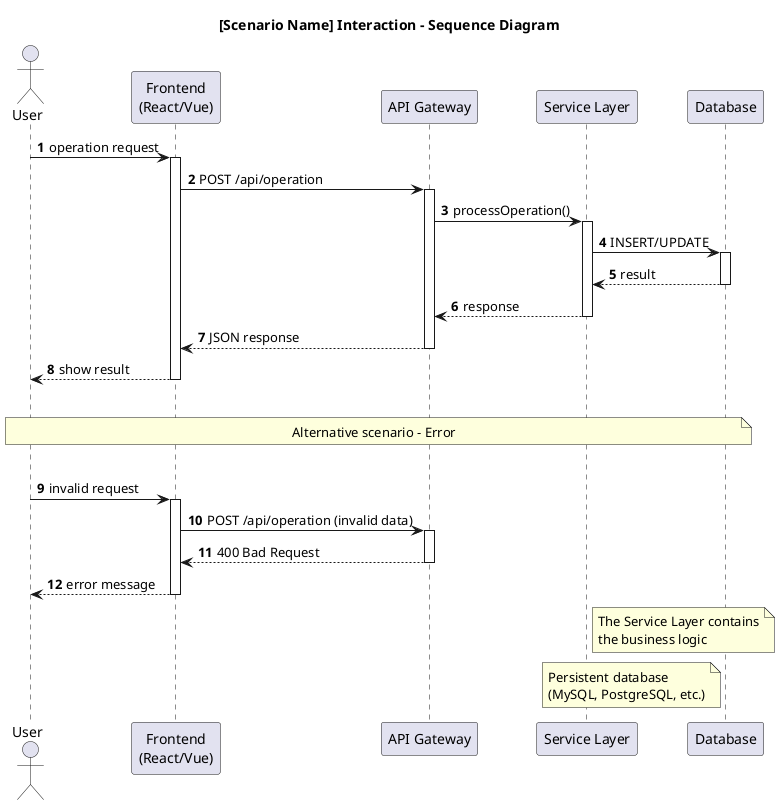 @startuml Sequence-Template
!define PARTICIPANT actor
!define OBJECT entity

title [Scenario Name] Interaction - Sequence Diagram

' Participant definition
actor User
participant "Frontend\n(React/Vue)" as FE
participant "API Gateway" as API
participant "Service Layer" as Service
participant "Database" as DB

' Automatic activation
autonumber

' Main scenario
User -> FE : operation request
activate FE

FE -> API : POST /api/operation
activate API

API -> Service : processOperation()
activate Service

Service -> DB : INSERT/UPDATE
activate DB
DB --> Service : result
deactivate DB

Service --> API : response
deactivate Service

API --> FE : JSON response
deactivate API

FE --> User : show result
deactivate FE

' Alternative scenario (error)
|||
note over User, DB : Alternative scenario - Error
|||

User -> FE : invalid request
activate FE

FE -> API : POST /api/operation (invalid data)
activate API

API --> FE : 400 Bad Request
deactivate API

FE --> User : error message
deactivate FE

' Explanatory notes
note right of Service
  The Service Layer contains
  the business logic
end note

note left of DB
  Persistent database
  (MySQL, PostgreSQL, etc.)
end note

@enduml
